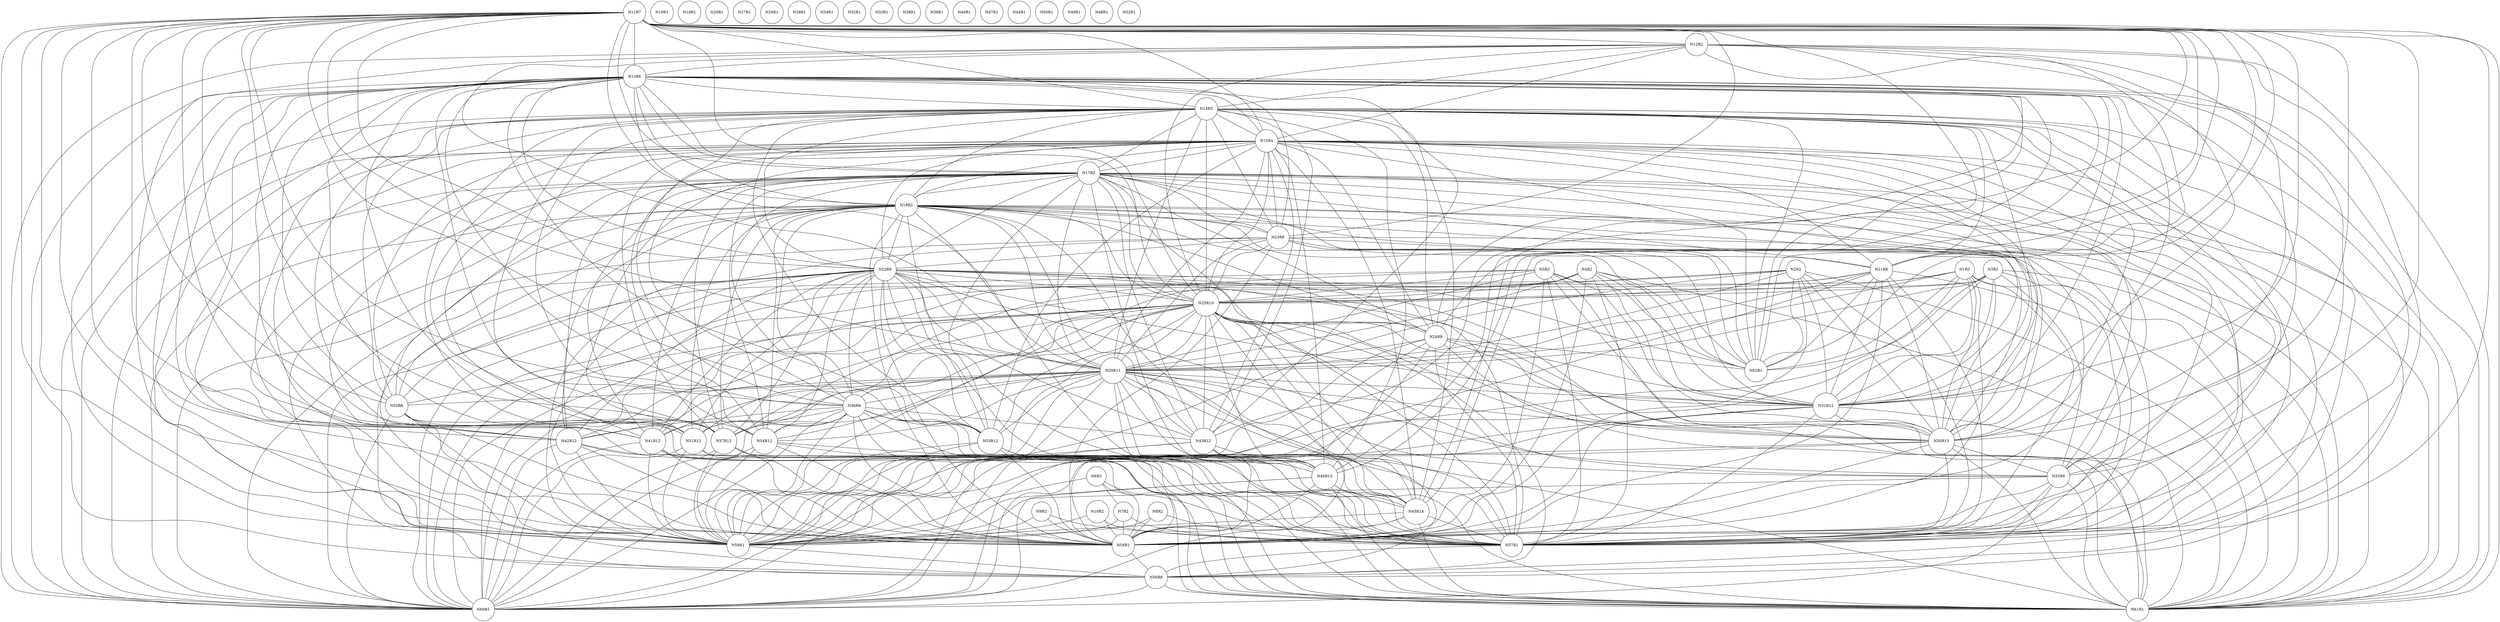 graph ig {
    node [shape = circle];
    N1R2;
    N2R2;
    N3R2;
    N4R2;
    N5R2;
    N6R3;
    N7R2;
    N8R2;
    N9R2;
    N10R2;
    N11R7;
    N12R2;
    N13R6;
    N14R5;
    N15R4;
    N17R3;
    N16R2;
    N19R1;
    N18R1;
    N21R8;
    N20R1;
    N23R8;
    N22R9;
    N25R10;
    N24R8;
    N27R1;
    N26R1;
    N29R11;
    N28R1;
    N31R12;
    N30R13;
    N34R1;
    N35R8;
    N32R1;
    N33R1;
    N38R1;
    N39R1;
    N36R8;
    N37R12;
    N42R12;
    N43R12;
    N40R1;
    N41R12;
    N46R13;
    N47R1;
    N44R1;
    N45R14;
    N51R12;
    N50R1;
    N49R1;
    N48R1;
    N55R8;
    N54R12;
    N53R12;
    N52R1;
    N59R1;
    N58R1;
    N57R1;
    N56R8;
    N62R1;
    N61R1;
    N60R1;
    N1R2 -- N62R1;
    N1R2 -- N60R1;
    N1R2 -- N59R1;
    N1R2 -- N58R1;
    N1R2 -- N57R1;
    N1R2 -- N25R10;
    N1R2 -- N61R1;
    N1R2 -- N29R11;
    N1R2 -- N31R12;
    N1R2 -- N30R13;
    N2R2 -- N62R1;
    N2R2 -- N60R1;
    N2R2 -- N59R1;
    N2R2 -- N58R1;
    N2R2 -- N57R1;
    N2R2 -- N25R10;
    N2R2 -- N61R1;
    N2R2 -- N29R11;
    N2R2 -- N31R12;
    N2R2 -- N30R13;
    N3R2 -- N62R1;
    N3R2 -- N60R1;
    N3R2 -- N59R1;
    N3R2 -- N58R1;
    N3R2 -- N57R1;
    N3R2 -- N25R10;
    N3R2 -- N61R1;
    N3R2 -- N29R11;
    N3R2 -- N31R12;
    N3R2 -- N30R13;
    N4R2 -- N62R1;
    N4R2 -- N60R1;
    N4R2 -- N59R1;
    N4R2 -- N58R1;
    N4R2 -- N57R1;
    N4R2 -- N25R10;
    N4R2 -- N61R1;
    N4R2 -- N29R11;
    N4R2 -- N31R12;
    N4R2 -- N30R13;
    N5R2 -- N62R1;
    N5R2 -- N60R1;
    N5R2 -- N59R1;
    N5R2 -- N58R1;
    N5R2 -- N57R1;
    N5R2 -- N25R10;
    N5R2 -- N61R1;
    N5R2 -- N29R11;
    N5R2 -- N31R12;
    N5R2 -- N30R13;
    N6R3 -- N7R2;
    N6R3 -- N57R1;
    N6R3 -- N58R1;
    N6R3 -- N59R1;
    N7R2 -- N57R1;
    N7R2 -- N59R1;
    N7R2 -- N58R1;
    N8R2 -- N57R1;
    N8R2 -- N59R1;
    N8R2 -- N58R1;
    N9R2 -- N57R1;
    N9R2 -- N59R1;
    N9R2 -- N58R1;
    N10R2 -- N57R1;
    N10R2 -- N59R1;
    N10R2 -- N58R1;
    N11R7 -- N15R4;
    N11R7 -- N14R5;
    N11R7 -- N13R6;
    N11R7 -- N17R3;
    N11R7 -- N16R2;
    N11R7 -- N60R1;
    N11R7 -- N61R1;
    N11R7 -- N62R1;
    N11R7 -- N12R2;
    N11R7 -- N57R1;
    N11R7 -- N58R1;
    N11R7 -- N59R1;
    N11R7 -- N21R8;
    N11R7 -- N23R8;
    N11R7 -- N22R9;
    N11R7 -- N25R10;
    N11R7 -- N24R8;
    N11R7 -- N29R11;
    N11R7 -- N31R12;
    N11R7 -- N30R13;
    N11R7 -- N35R8;
    N11R7 -- N36R8;
    N11R7 -- N37R12;
    N11R7 -- N42R12;
    N11R7 -- N43R12;
    N11R7 -- N41R12;
    N11R7 -- N46R13;
    N11R7 -- N45R14;
    N11R7 -- N51R12;
    N11R7 -- N55R8;
    N11R7 -- N54R12;
    N11R7 -- N53R12;
    N11R7 -- N56R8;
    N12R2 -- N15R4;
    N12R2 -- N14R5;
    N12R2 -- N13R6;
    N12R2 -- N62R1;
    N12R2 -- N60R1;
    N12R2 -- N61R1;
    N12R2 -- N57R1;
    N12R2 -- N58R1;
    N12R2 -- N59R1;
    N12R2 -- N25R10;
    N12R2 -- N29R11;
    N12R2 -- N31R12;
    N12R2 -- N30R13;
    N13R6 -- N14R5;
    N13R6 -- N60R1;
    N13R6 -- N15R4;
    N13R6 -- N17R3;
    N13R6 -- N61R1;
    N13R6 -- N16R2;
    N13R6 -- N62R1;
    N13R6 -- N57R1;
    N13R6 -- N58R1;
    N13R6 -- N59R1;
    N13R6 -- N21R8;
    N13R6 -- N23R8;
    N13R6 -- N22R9;
    N13R6 -- N25R10;
    N13R6 -- N24R8;
    N13R6 -- N29R11;
    N13R6 -- N31R12;
    N13R6 -- N30R13;
    N13R6 -- N35R8;
    N13R6 -- N36R8;
    N13R6 -- N37R12;
    N13R6 -- N42R12;
    N13R6 -- N43R12;
    N13R6 -- N41R12;
    N13R6 -- N46R13;
    N13R6 -- N45R14;
    N13R6 -- N51R12;
    N13R6 -- N55R8;
    N13R6 -- N54R12;
    N13R6 -- N53R12;
    N13R6 -- N56R8;
    N14R5 -- N60R1;
    N14R5 -- N61R1;
    N14R5 -- N15R4;
    N14R5 -- N17R3;
    N14R5 -- N16R2;
    N14R5 -- N62R1;
    N14R5 -- N57R1;
    N14R5 -- N58R1;
    N14R5 -- N59R1;
    N14R5 -- N21R8;
    N14R5 -- N23R8;
    N14R5 -- N22R9;
    N14R5 -- N25R10;
    N14R5 -- N24R8;
    N14R5 -- N29R11;
    N14R5 -- N31R12;
    N14R5 -- N30R13;
    N14R5 -- N35R8;
    N14R5 -- N36R8;
    N14R5 -- N37R12;
    N14R5 -- N42R12;
    N14R5 -- N43R12;
    N14R5 -- N41R12;
    N14R5 -- N46R13;
    N14R5 -- N45R14;
    N14R5 -- N51R12;
    N14R5 -- N55R8;
    N14R5 -- N54R12;
    N14R5 -- N53R12;
    N14R5 -- N56R8;
    N15R4 -- N60R1;
    N15R4 -- N17R3;
    N15R4 -- N61R1;
    N15R4 -- N16R2;
    N15R4 -- N62R1;
    N15R4 -- N57R1;
    N15R4 -- N58R1;
    N15R4 -- N59R1;
    N15R4 -- N21R8;
    N15R4 -- N23R8;
    N15R4 -- N22R9;
    N15R4 -- N25R10;
    N15R4 -- N24R8;
    N15R4 -- N29R11;
    N15R4 -- N31R12;
    N15R4 -- N30R13;
    N15R4 -- N35R8;
    N15R4 -- N36R8;
    N15R4 -- N37R12;
    N15R4 -- N42R12;
    N15R4 -- N43R12;
    N15R4 -- N41R12;
    N15R4 -- N46R13;
    N15R4 -- N45R14;
    N15R4 -- N51R12;
    N15R4 -- N55R8;
    N15R4 -- N54R12;
    N15R4 -- N53R12;
    N15R4 -- N56R8;
    N17R3 -- N60R1;
    N17R3 -- N61R1;
    N17R3 -- N16R2;
    N17R3 -- N62R1;
    N17R3 -- N57R1;
    N17R3 -- N58R1;
    N17R3 -- N59R1;
    N17R3 -- N21R8;
    N17R3 -- N23R8;
    N17R3 -- N22R9;
    N17R3 -- N25R10;
    N17R3 -- N24R8;
    N17R3 -- N29R11;
    N17R3 -- N31R12;
    N17R3 -- N30R13;
    N17R3 -- N35R8;
    N17R3 -- N36R8;
    N17R3 -- N37R12;
    N17R3 -- N42R12;
    N17R3 -- N43R12;
    N17R3 -- N41R12;
    N17R3 -- N46R13;
    N17R3 -- N45R14;
    N17R3 -- N51R12;
    N17R3 -- N55R8;
    N17R3 -- N54R12;
    N17R3 -- N53R12;
    N17R3 -- N56R8;
    N16R2 -- N60R1;
    N16R2 -- N61R1;
    N16R2 -- N62R1;
    N16R2 -- N57R1;
    N16R2 -- N58R1;
    N16R2 -- N59R1;
    N16R2 -- N21R8;
    N16R2 -- N23R8;
    N16R2 -- N22R9;
    N16R2 -- N25R10;
    N16R2 -- N24R8;
    N16R2 -- N29R11;
    N16R2 -- N31R12;
    N16R2 -- N30R13;
    N16R2 -- N35R8;
    N16R2 -- N36R8;
    N16R2 -- N37R12;
    N16R2 -- N42R12;
    N16R2 -- N43R12;
    N16R2 -- N41R12;
    N16R2 -- N46R13;
    N16R2 -- N45R14;
    N16R2 -- N51R12;
    N16R2 -- N55R8;
    N16R2 -- N54R12;
    N16R2 -- N53R12;
    N16R2 -- N56R8;
    N21R8 -- N62R1;
    N21R8 -- N60R1;
    N21R8 -- N59R1;
    N21R8 -- N58R1;
    N21R8 -- N57R1;
    N21R8 -- N61R1;
    N21R8 -- N25R10;
    N21R8 -- N29R11;
    N21R8 -- N31R12;
    N21R8 -- N30R13;
    N23R8 -- N62R1;
    N23R8 -- N60R1;
    N23R8 -- N59R1;
    N23R8 -- N58R1;
    N23R8 -- N57R1;
    N23R8 -- N61R1;
    N23R8 -- N22R9;
    N23R8 -- N25R10;
    N23R8 -- N29R11;
    N23R8 -- N31R12;
    N23R8 -- N30R13;
    N22R9 -- N62R1;
    N22R9 -- N60R1;
    N22R9 -- N59R1;
    N22R9 -- N58R1;
    N22R9 -- N57R1;
    N22R9 -- N61R1;
    N22R9 -- N25R10;
    N22R9 -- N24R8;
    N22R9 -- N29R11;
    N22R9 -- N31R12;
    N22R9 -- N30R13;
    N22R9 -- N35R8;
    N22R9 -- N36R8;
    N22R9 -- N37R12;
    N22R9 -- N42R12;
    N22R9 -- N43R12;
    N22R9 -- N41R12;
    N22R9 -- N46R13;
    N22R9 -- N45R14;
    N22R9 -- N51R12;
    N22R9 -- N55R8;
    N22R9 -- N54R12;
    N22R9 -- N53R12;
    N22R9 -- N56R8;
    N25R10 -- N60R1;
    N25R10 -- N59R1;
    N25R10 -- N58R1;
    N25R10 -- N57R1;
    N25R10 -- N61R1;
    N25R10 -- N24R8;
    N25R10 -- N29R11;
    N25R10 -- N31R12;
    N25R10 -- N30R13;
    N25R10 -- N35R8;
    N25R10 -- N36R8;
    N25R10 -- N37R12;
    N25R10 -- N42R12;
    N25R10 -- N43R12;
    N25R10 -- N41R12;
    N25R10 -- N46R13;
    N25R10 -- N45R14;
    N25R10 -- N51R12;
    N25R10 -- N55R8;
    N25R10 -- N54R12;
    N25R10 -- N53R12;
    N25R10 -- N56R8;
    N24R8 -- N60R1;
    N24R8 -- N59R1;
    N24R8 -- N58R1;
    N24R8 -- N57R1;
    N24R8 -- N61R1;
    N24R8 -- N62R1;
    N24R8 -- N29R11;
    N24R8 -- N31R12;
    N24R8 -- N30R13;
    N29R11 -- N60R1;
    N29R11 -- N59R1;
    N29R11 -- N58R1;
    N29R11 -- N57R1;
    N29R11 -- N61R1;
    N29R11 -- N31R12;
    N29R11 -- N30R13;
    N29R11 -- N35R8;
    N29R11 -- N36R8;
    N29R11 -- N37R12;
    N29R11 -- N42R12;
    N29R11 -- N43R12;
    N29R11 -- N41R12;
    N29R11 -- N46R13;
    N29R11 -- N45R14;
    N29R11 -- N51R12;
    N29R11 -- N55R8;
    N29R11 -- N54R12;
    N29R11 -- N53R12;
    N29R11 -- N56R8;
    N31R12 -- N57R1;
    N31R12 -- N60R1;
    N31R12 -- N59R1;
    N31R12 -- N58R1;
    N31R12 -- N61R1;
    N31R12 -- N30R13;
    N30R13 -- N60R1;
    N30R13 -- N59R1;
    N30R13 -- N58R1;
    N30R13 -- N57R1;
    N30R13 -- N61R1;
    N30R13 -- N35R8;
    N35R8 -- N57R1;
    N35R8 -- N60R1;
    N35R8 -- N59R1;
    N35R8 -- N58R1;
    N35R8 -- N61R1;
    N36R8 -- N57R1;
    N36R8 -- N60R1;
    N36R8 -- N59R1;
    N36R8 -- N58R1;
    N36R8 -- N61R1;
    N36R8 -- N37R12;
    N36R8 -- N42R12;
    N36R8 -- N43R12;
    N36R8 -- N41R12;
    N36R8 -- N46R13;
    N36R8 -- N45R14;
    N36R8 -- N51R12;
    N36R8 -- N54R12;
    N36R8 -- N53R12;
    N37R12 -- N57R1;
    N37R12 -- N60R1;
    N37R12 -- N59R1;
    N37R12 -- N58R1;
    N37R12 -- N61R1;
    N42R12 -- N57R1;
    N42R12 -- N60R1;
    N42R12 -- N59R1;
    N42R12 -- N58R1;
    N42R12 -- N61R1;
    N43R12 -- N60R1;
    N43R12 -- N59R1;
    N43R12 -- N58R1;
    N43R12 -- N61R1;
    N43R12 -- N57R1;
    N43R12 -- N46R13;
    N43R12 -- N45R14;
    N41R12 -- N57R1;
    N41R12 -- N60R1;
    N41R12 -- N59R1;
    N41R12 -- N58R1;
    N41R12 -- N61R1;
    N46R13 -- N60R1;
    N46R13 -- N59R1;
    N46R13 -- N58R1;
    N46R13 -- N61R1;
    N46R13 -- N57R1;
    N46R13 -- N45R14;
    N45R14 -- N60R1;
    N45R14 -- N59R1;
    N45R14 -- N58R1;
    N45R14 -- N61R1;
    N45R14 -- N57R1;
    N51R12 -- N60R1;
    N51R12 -- N58R1;
    N51R12 -- N59R1;
    N51R12 -- N57R1;
    N51R12 -- N61R1;
    N55R8 -- N60R1;
    N55R8 -- N59R1;
    N55R8 -- N58R1;
    N55R8 -- N57R1;
    N55R8 -- N61R1;
    N54R12 -- N60R1;
    N54R12 -- N59R1;
    N54R12 -- N58R1;
    N54R12 -- N57R1;
    N54R12 -- N61R1;
    N53R12 -- N60R1;
    N53R12 -- N59R1;
    N53R12 -- N58R1;
    N53R12 -- N57R1;
    N53R12 -- N61R1;
    N59R1 -- N56R8;
    N58R1 -- N56R8;
    N57R1 -- N56R8;
    N56R8 -- N60R1;
    N56R8 -- N61R1;
}

